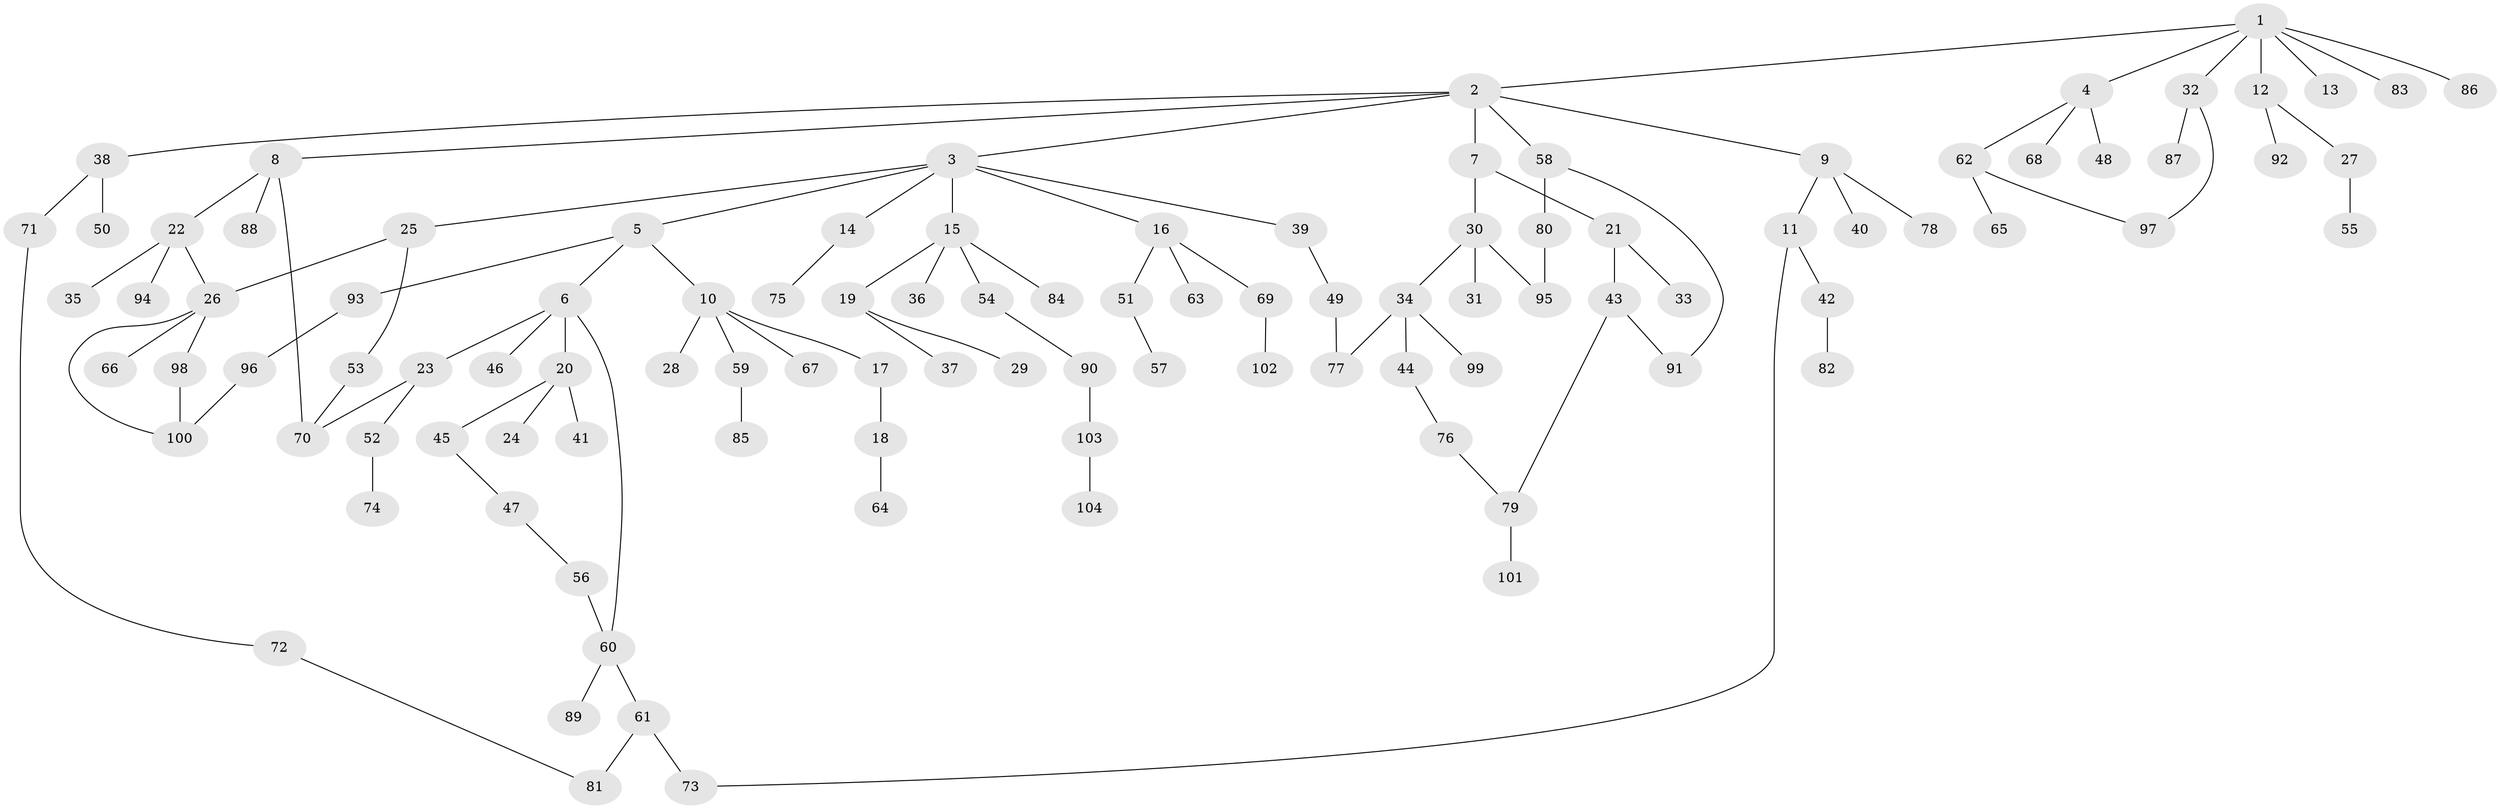 // Generated by graph-tools (version 1.1) at 2025/10/02/27/25 16:10:52]
// undirected, 104 vertices, 116 edges
graph export_dot {
graph [start="1"]
  node [color=gray90,style=filled];
  1;
  2;
  3;
  4;
  5;
  6;
  7;
  8;
  9;
  10;
  11;
  12;
  13;
  14;
  15;
  16;
  17;
  18;
  19;
  20;
  21;
  22;
  23;
  24;
  25;
  26;
  27;
  28;
  29;
  30;
  31;
  32;
  33;
  34;
  35;
  36;
  37;
  38;
  39;
  40;
  41;
  42;
  43;
  44;
  45;
  46;
  47;
  48;
  49;
  50;
  51;
  52;
  53;
  54;
  55;
  56;
  57;
  58;
  59;
  60;
  61;
  62;
  63;
  64;
  65;
  66;
  67;
  68;
  69;
  70;
  71;
  72;
  73;
  74;
  75;
  76;
  77;
  78;
  79;
  80;
  81;
  82;
  83;
  84;
  85;
  86;
  87;
  88;
  89;
  90;
  91;
  92;
  93;
  94;
  95;
  96;
  97;
  98;
  99;
  100;
  101;
  102;
  103;
  104;
  1 -- 2;
  1 -- 4;
  1 -- 12;
  1 -- 13;
  1 -- 32;
  1 -- 83;
  1 -- 86;
  2 -- 3;
  2 -- 7;
  2 -- 8;
  2 -- 9;
  2 -- 38;
  2 -- 58;
  3 -- 5;
  3 -- 14;
  3 -- 15;
  3 -- 16;
  3 -- 25;
  3 -- 39;
  4 -- 48;
  4 -- 62;
  4 -- 68;
  5 -- 6;
  5 -- 10;
  5 -- 93;
  6 -- 20;
  6 -- 23;
  6 -- 46;
  6 -- 60;
  7 -- 21;
  7 -- 30;
  8 -- 22;
  8 -- 70;
  8 -- 88;
  9 -- 11;
  9 -- 40;
  9 -- 78;
  10 -- 17;
  10 -- 28;
  10 -- 59;
  10 -- 67;
  11 -- 42;
  11 -- 73;
  12 -- 27;
  12 -- 92;
  14 -- 75;
  15 -- 19;
  15 -- 36;
  15 -- 54;
  15 -- 84;
  16 -- 51;
  16 -- 63;
  16 -- 69;
  17 -- 18;
  18 -- 64;
  19 -- 29;
  19 -- 37;
  20 -- 24;
  20 -- 41;
  20 -- 45;
  21 -- 33;
  21 -- 43;
  22 -- 26;
  22 -- 35;
  22 -- 94;
  23 -- 52;
  23 -- 70;
  25 -- 53;
  25 -- 26;
  26 -- 66;
  26 -- 98;
  26 -- 100;
  27 -- 55;
  30 -- 31;
  30 -- 34;
  30 -- 95;
  32 -- 87;
  32 -- 97;
  34 -- 44;
  34 -- 77;
  34 -- 99;
  38 -- 50;
  38 -- 71;
  39 -- 49;
  42 -- 82;
  43 -- 79;
  43 -- 91;
  44 -- 76;
  45 -- 47;
  47 -- 56;
  49 -- 77;
  51 -- 57;
  52 -- 74;
  53 -- 70;
  54 -- 90;
  56 -- 60;
  58 -- 80;
  58 -- 91;
  59 -- 85;
  60 -- 61;
  60 -- 89;
  61 -- 73;
  61 -- 81;
  62 -- 65;
  62 -- 97;
  69 -- 102;
  71 -- 72;
  72 -- 81;
  76 -- 79;
  79 -- 101;
  80 -- 95;
  90 -- 103;
  93 -- 96;
  96 -- 100;
  98 -- 100;
  103 -- 104;
}
